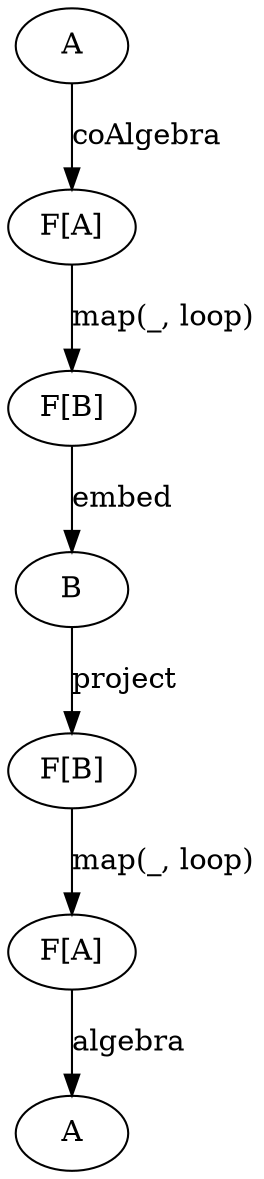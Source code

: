 digraph {
    class=dual

    B

    subgraph FB_graph {
        anaFB[label="F[B]"]
        cataFB[label="F[B]"]
    }

    subgraph FA_graph {
        anaFA[label="F[A]"]
        cataFA[label="F[A]"]
    }

    subgraph A_graph {
        anaA[label=A]
        cataA[label=A]
    }

    B      -> cataFB[label=project]
    cataFB -> cataFA[label="map(_, loop)"]
    cataFA -> cataA[label=algebra]

    anaA  -> anaFA[label=coAlgebra]
    anaFA -> anaFB[label="map(_, loop)"]
    anaFB -> B[label=embed]

}
